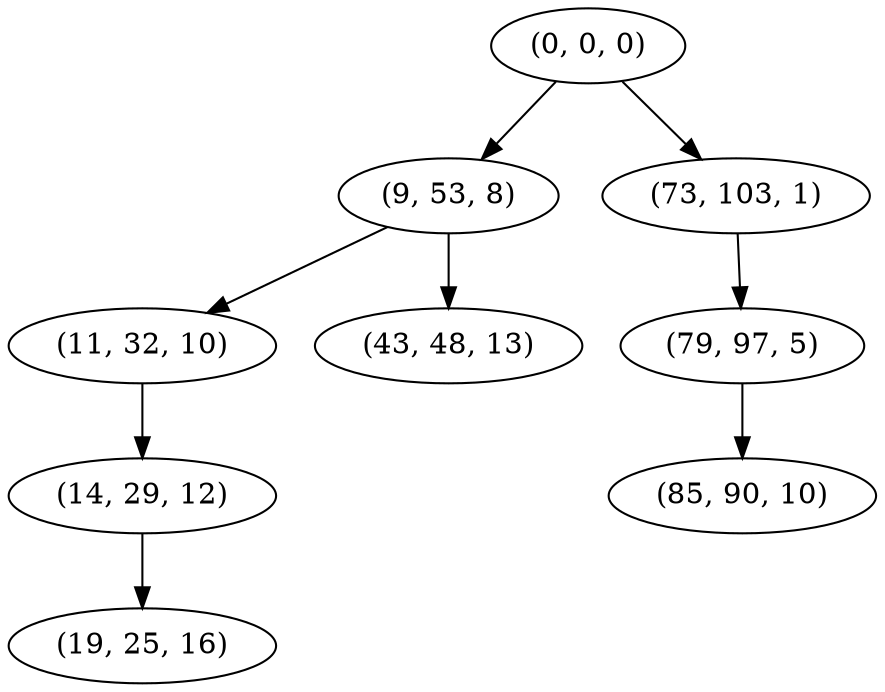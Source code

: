 digraph tree {
    "(0, 0, 0)";
    "(9, 53, 8)";
    "(11, 32, 10)";
    "(14, 29, 12)";
    "(19, 25, 16)";
    "(43, 48, 13)";
    "(73, 103, 1)";
    "(79, 97, 5)";
    "(85, 90, 10)";
    "(0, 0, 0)" -> "(9, 53, 8)";
    "(0, 0, 0)" -> "(73, 103, 1)";
    "(9, 53, 8)" -> "(11, 32, 10)";
    "(9, 53, 8)" -> "(43, 48, 13)";
    "(11, 32, 10)" -> "(14, 29, 12)";
    "(14, 29, 12)" -> "(19, 25, 16)";
    "(73, 103, 1)" -> "(79, 97, 5)";
    "(79, 97, 5)" -> "(85, 90, 10)";
}
